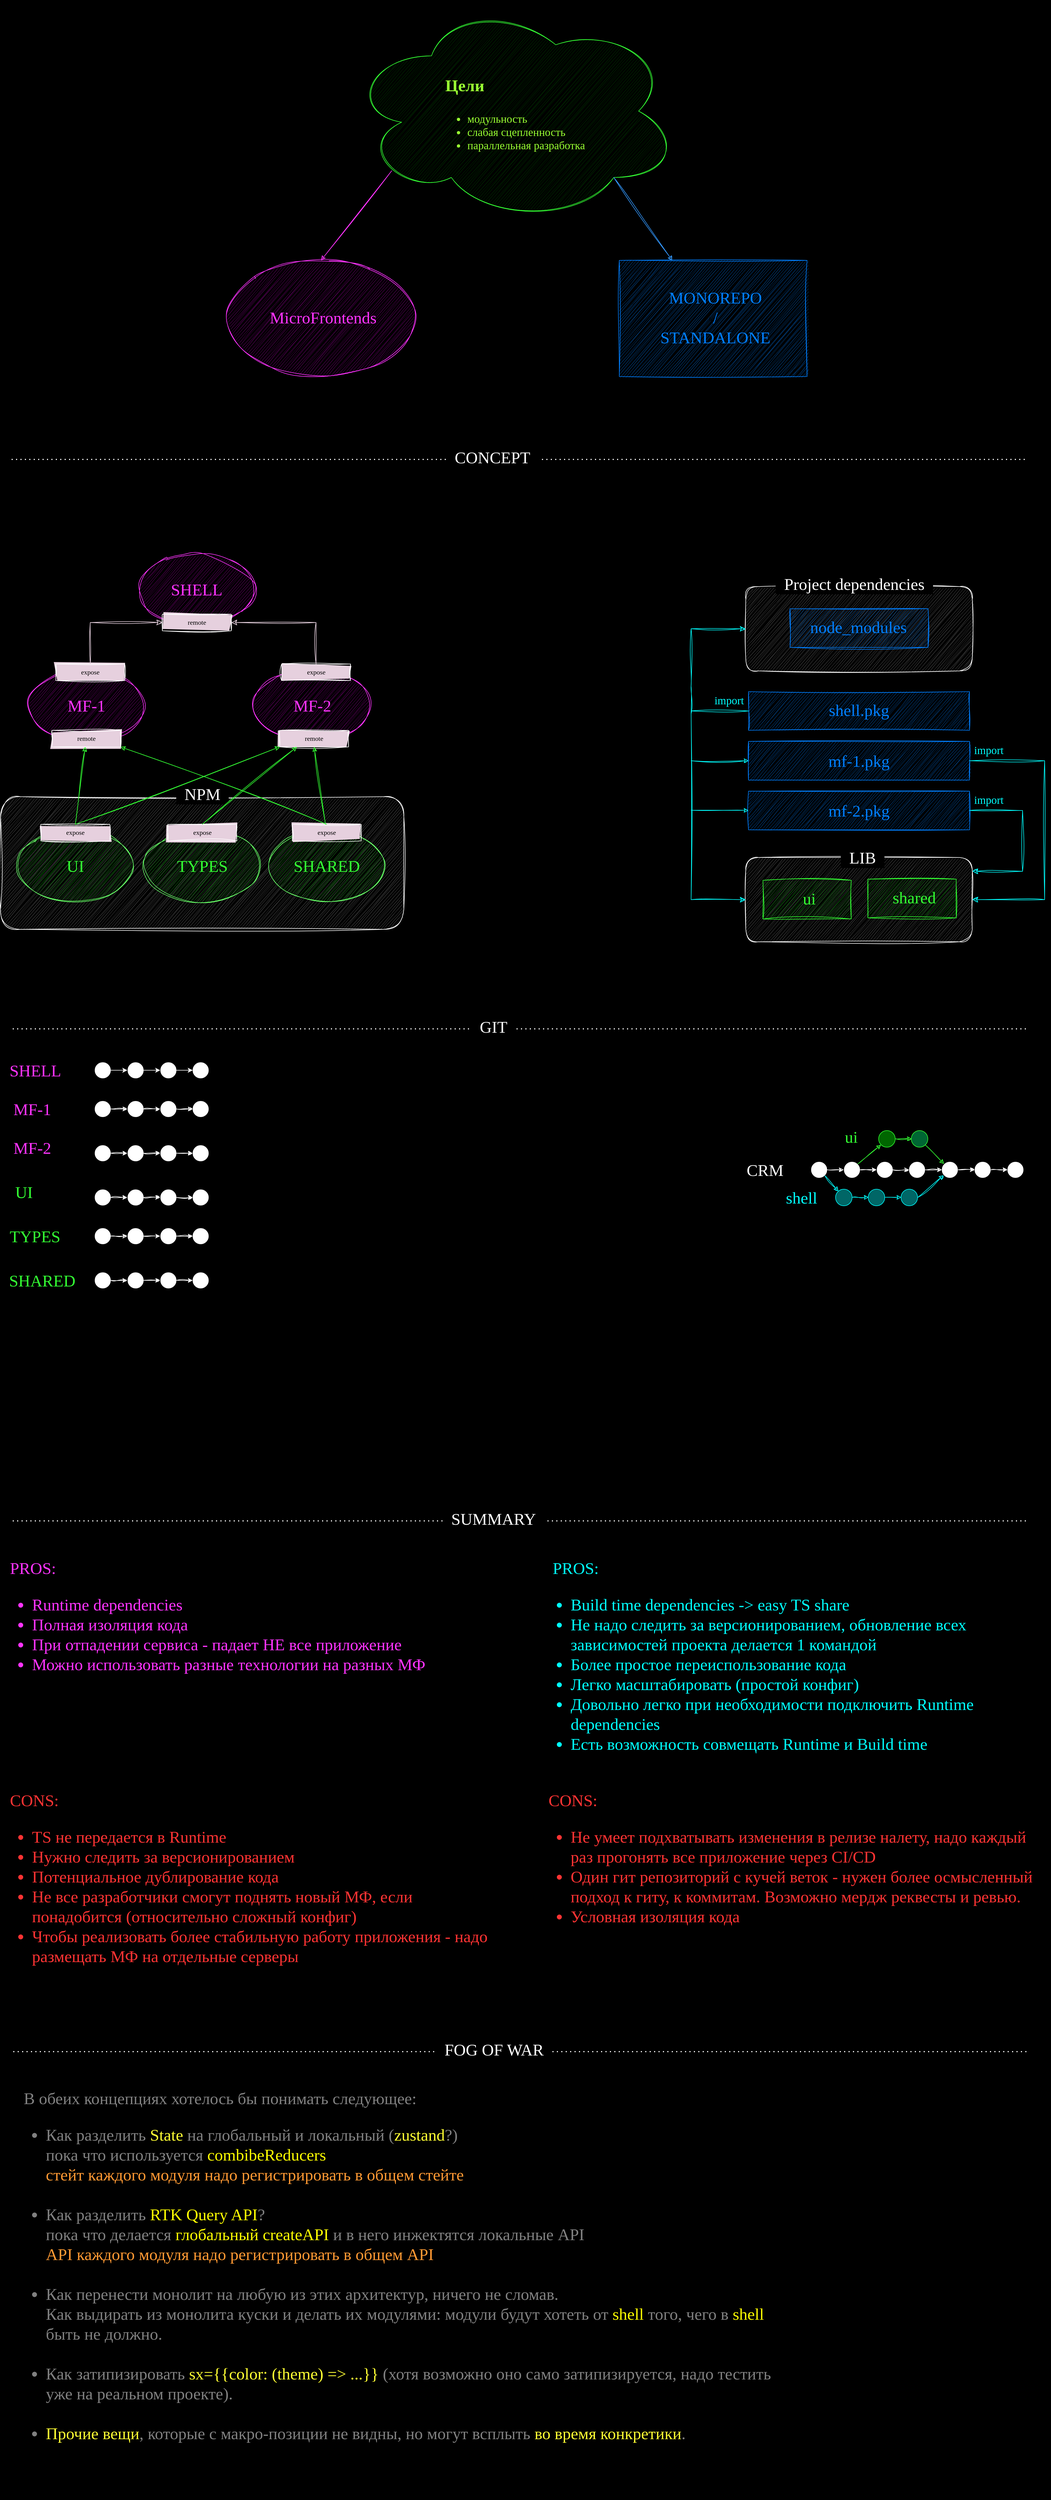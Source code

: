 <mxfile version="21.6.8" type="github">
  <diagram name="Страница — 1" id="esuZyuupJLuho4oqFtwd">
    <mxGraphModel dx="1995" dy="632" grid="1" gridSize="10" guides="1" tooltips="1" connect="1" arrows="1" fold="1" page="0" pageScale="1" pageWidth="827" pageHeight="1169" background="#000000" math="0" shadow="0">
      <root>
        <mxCell id="0" />
        <mxCell id="1" parent="0" />
        <mxCell id="a9ZtihEkZwW9otxZTu7b-69" value="" style="rounded=1;whiteSpace=wrap;html=1;sketch=1;curveFitting=1;jiggle=2;fillStyle=hachure;fillColor=#4D4D4D;strokeColor=#FFFFFF;" parent="1" vertex="1">
          <mxGeometry x="769" y="1150" width="410" height="152.5" as="geometry" />
        </mxCell>
        <mxCell id="a9ZtihEkZwW9otxZTu7b-33" value="" style="rounded=1;whiteSpace=wrap;html=1;sketch=1;curveFitting=1;jiggle=2;fillStyle=hachure;fillColor=#4D4D4D;strokeColor=#FFFFFF;" parent="1" vertex="1">
          <mxGeometry x="-580" y="1530" width="730" height="240" as="geometry" />
        </mxCell>
        <mxCell id="a9ZtihEkZwW9otxZTu7b-2" value="" style="ellipse;shape=cloud;whiteSpace=wrap;html=1;fillStyle=hatch;fillColor=#003300;strokeColor=#33FF33;sketch=1;curveFitting=1;jiggle=2;" parent="1" vertex="1">
          <mxGeometry x="50" y="90" width="600" height="400" as="geometry" />
        </mxCell>
        <mxCell id="a9ZtihEkZwW9otxZTu7b-1" value="&lt;h1 style=&quot;&quot;&gt;&lt;font style=&quot;font-size: 30px;&quot;&gt;Цели&lt;/font&gt;&lt;/h1&gt;&lt;p style=&quot;font-size: 20px;&quot;&gt;&lt;/p&gt;&lt;ul style=&quot;font-size: 20px;&quot;&gt;&lt;li style=&quot;font-size: 20px;&quot;&gt;модульность&lt;/li&gt;&lt;li style=&quot;font-size: 20px;&quot;&gt;слабая сцепленность&lt;br style=&quot;font-size: 20px;&quot;&gt;&lt;/li&gt;&lt;li style=&quot;font-size: 20px;&quot;&gt;параллельная разработка&lt;/li&gt;&lt;/ul&gt;&lt;p style=&quot;font-size: 20px;&quot;&gt;&lt;/p&gt;" style="text;html=1;strokeColor=none;fillColor=none;spacing=5;spacingTop=-20;whiteSpace=wrap;overflow=hidden;rounded=0;fontColor=#99FF33;fontFamily=Comic Sans MS;fontSize=20;sketch=1;curveFitting=1;jiggle=2;" parent="1" vertex="1">
          <mxGeometry x="220" y="200" width="340" height="210" as="geometry" />
        </mxCell>
        <mxCell id="a9ZtihEkZwW9otxZTu7b-3" value="ыв" style="ellipse;whiteSpace=wrap;html=1;strokeColor=#FF33FF;fillColor=#660066;fillStyle=hatch;sketch=1;curveFitting=1;jiggle=2;" parent="1" vertex="1">
          <mxGeometry x="-170" y="560" width="340" height="210" as="geometry" />
        </mxCell>
        <mxCell id="a9ZtihEkZwW9otxZTu7b-4" value="MicroFrontends" style="text;html=1;strokeColor=none;fillColor=none;align=center;verticalAlign=middle;whiteSpace=wrap;rounded=0;fontColor=#FF33FF;fontFamily=Comic Sans MS;fontSize=30;sketch=1;curveFitting=1;jiggle=2;" parent="1" vertex="1">
          <mxGeometry x="-26" y="648" width="60" height="30" as="geometry" />
        </mxCell>
        <mxCell id="a9ZtihEkZwW9otxZTu7b-5" value="ыв" style="whiteSpace=wrap;html=1;strokeColor=#007FFF;fillColor=#004C99;fillStyle=hatch;sketch=1;curveFitting=1;jiggle=2;" parent="1" vertex="1">
          <mxGeometry x="540" y="560" width="340" height="210" as="geometry" />
        </mxCell>
        <mxCell id="a9ZtihEkZwW9otxZTu7b-6" value="MONOREPO&lt;br&gt;/&lt;br&gt;STANDALONE" style="text;html=1;strokeColor=none;fillColor=none;align=center;verticalAlign=middle;whiteSpace=wrap;rounded=0;fontColor=#007FFF;fontFamily=Comic Sans MS;fontSize=30;sketch=1;curveFitting=1;jiggle=2;" parent="1" vertex="1">
          <mxGeometry x="684" y="648" width="60" height="30" as="geometry" />
        </mxCell>
        <mxCell id="a9ZtihEkZwW9otxZTu7b-7" value="" style="endArrow=classic;html=1;rounded=0;entryX=0.5;entryY=0;entryDx=0;entryDy=0;exitX=0.13;exitY=0.77;exitDx=0;exitDy=0;exitPerimeter=0;strokeColor=#FF33FF;sketch=1;curveFitting=1;jiggle=2;" parent="1" source="a9ZtihEkZwW9otxZTu7b-2" target="a9ZtihEkZwW9otxZTu7b-3" edge="1">
          <mxGeometry width="50" height="50" relative="1" as="geometry">
            <mxPoint x="390" y="620" as="sourcePoint" />
            <mxPoint x="440" y="570" as="targetPoint" />
          </mxGeometry>
        </mxCell>
        <mxCell id="a9ZtihEkZwW9otxZTu7b-8" value="" style="endArrow=classic;html=1;rounded=0;exitX=0.8;exitY=0.8;exitDx=0;exitDy=0;exitPerimeter=0;strokeColor=#3399FF;sketch=1;curveFitting=1;jiggle=2;" parent="1" source="a9ZtihEkZwW9otxZTu7b-2" target="a9ZtihEkZwW9otxZTu7b-5" edge="1">
          <mxGeometry width="50" height="50" relative="1" as="geometry">
            <mxPoint x="138" y="408" as="sourcePoint" />
            <mxPoint x="10" y="570" as="targetPoint" />
          </mxGeometry>
        </mxCell>
        <mxCell id="a9ZtihEkZwW9otxZTu7b-13" value="ыв" style="ellipse;whiteSpace=wrap;html=1;strokeColor=#FF33FF;fillColor=#660066;fillStyle=hatch;sketch=1;curveFitting=1;jiggle=2;" parent="1" vertex="1">
          <mxGeometry x="-330" y="1090" width="210.48" height="130" as="geometry" />
        </mxCell>
        <mxCell id="a9ZtihEkZwW9otxZTu7b-14" value="SHELL" style="text;html=1;strokeColor=none;fillColor=none;align=center;verticalAlign=middle;whiteSpace=wrap;rounded=0;fontColor=#FF33FF;fontFamily=Comic Sans MS;fontSize=30;sketch=1;curveFitting=1;jiggle=2;" parent="1" vertex="1">
          <mxGeometry x="-254.76" y="1140" width="60" height="30" as="geometry" />
        </mxCell>
        <mxCell id="a9ZtihEkZwW9otxZTu7b-15" value="remote" style="rounded=0;whiteSpace=wrap;html=1;fillStyle=solid;fillColor=#E6D0DE;sketch=1;curveFitting=1;jiggle=2;strokeColor=#FFFFFF;fontFamily=Comic Sans MS;" parent="1" vertex="1">
          <mxGeometry x="-287.14" y="1200" width="124.76" height="30" as="geometry" />
        </mxCell>
        <mxCell id="a9ZtihEkZwW9otxZTu7b-19" value="ыв" style="ellipse;whiteSpace=wrap;html=1;strokeColor=#FF33FF;fillColor=#660066;fillStyle=hatch;sketch=1;curveFitting=1;jiggle=2;" parent="1" vertex="1">
          <mxGeometry x="-530" y="1300" width="210.48" height="130" as="geometry" />
        </mxCell>
        <mxCell id="a9ZtihEkZwW9otxZTu7b-20" value="MF-1" style="text;html=1;strokeColor=none;fillColor=none;align=center;verticalAlign=middle;whiteSpace=wrap;rounded=0;fontColor=#FF33FF;fontFamily=Comic Sans MS;fontSize=30;sketch=1;curveFitting=1;jiggle=2;" parent="1" vertex="1">
          <mxGeometry x="-467.14" y="1350" width="84.76" height="30" as="geometry" />
        </mxCell>
        <mxCell id="a9ZtihEkZwW9otxZTu7b-21" value="expose" style="rounded=0;whiteSpace=wrap;html=1;fillStyle=solid;fillColor=#E6D0DE;sketch=1;curveFitting=1;jiggle=2;strokeColor=#FFFFFF;fontFamily=Comic Sans MS;" parent="1" vertex="1">
          <mxGeometry x="-480" y="1290" width="124.76" height="30" as="geometry" />
        </mxCell>
        <mxCell id="a9ZtihEkZwW9otxZTu7b-23" value="ыв" style="ellipse;whiteSpace=wrap;html=1;strokeColor=#FF33FF;fillColor=#660066;fillStyle=hatch;sketch=1;curveFitting=1;jiggle=2;" parent="1" vertex="1">
          <mxGeometry x="-121.24" y="1300" width="210.48" height="130" as="geometry" />
        </mxCell>
        <mxCell id="a9ZtihEkZwW9otxZTu7b-24" value="MF-2" style="text;html=1;strokeColor=none;fillColor=none;align=center;verticalAlign=middle;whiteSpace=wrap;rounded=0;fontColor=#FF33FF;fontFamily=Comic Sans MS;fontSize=30;sketch=1;curveFitting=1;jiggle=2;" parent="1" vertex="1">
          <mxGeometry x="-58.38" y="1350" width="84.76" height="30" as="geometry" />
        </mxCell>
        <mxCell id="a9ZtihEkZwW9otxZTu7b-25" value="expose" style="rounded=0;whiteSpace=wrap;html=1;fillStyle=solid;fillColor=#E6D0DE;sketch=1;curveFitting=1;jiggle=2;strokeColor=#FFFFFF;fontFamily=Comic Sans MS;" parent="1" vertex="1">
          <mxGeometry x="-71.24" y="1290" width="124.76" height="30" as="geometry" />
        </mxCell>
        <mxCell id="a9ZtihEkZwW9otxZTu7b-26" value="" style="edgeStyle=segmentEdgeStyle;endArrow=classic;html=1;curved=0;rounded=0;endSize=8;startSize=8;exitX=0.5;exitY=0;exitDx=0;exitDy=0;entryX=1;entryY=0.5;entryDx=0;entryDy=0;strokeColor=#E6D0DE;sketch=1;curveFitting=1;jiggle=2;" parent="1" source="a9ZtihEkZwW9otxZTu7b-25" target="a9ZtihEkZwW9otxZTu7b-15" edge="1">
          <mxGeometry width="50" height="50" relative="1" as="geometry">
            <mxPoint x="-190" y="1340" as="sourcePoint" />
            <mxPoint x="-140" y="1290" as="targetPoint" />
            <Array as="points">
              <mxPoint x="-9" y="1215" />
            </Array>
          </mxGeometry>
        </mxCell>
        <mxCell id="a9ZtihEkZwW9otxZTu7b-27" value="" style="edgeStyle=segmentEdgeStyle;endArrow=classic;html=1;curved=0;rounded=0;endSize=8;startSize=8;exitX=0.5;exitY=0;exitDx=0;exitDy=0;entryX=0;entryY=0.5;entryDx=0;entryDy=0;strokeColor=#E6D0DE;sketch=1;curveFitting=1;jiggle=2;" parent="1" source="a9ZtihEkZwW9otxZTu7b-21" target="a9ZtihEkZwW9otxZTu7b-15" edge="1">
          <mxGeometry width="50" height="50" relative="1" as="geometry">
            <mxPoint x="21" y="1290" as="sourcePoint" />
            <mxPoint x="-152" y="1225" as="targetPoint" />
            <Array as="points">
              <mxPoint x="-418" y="1215" />
            </Array>
          </mxGeometry>
        </mxCell>
        <mxCell id="a9ZtihEkZwW9otxZTu7b-28" value="remote" style="rounded=0;whiteSpace=wrap;html=1;fillStyle=solid;fillColor=#E6D0DE;sketch=1;curveFitting=1;jiggle=2;strokeColor=#FFFFFF;fontFamily=Comic Sans MS;" parent="1" vertex="1">
          <mxGeometry x="-487.14" y="1410" width="124.76" height="30" as="geometry" />
        </mxCell>
        <mxCell id="a9ZtihEkZwW9otxZTu7b-29" value="remote" style="rounded=0;whiteSpace=wrap;html=1;fillStyle=solid;fillColor=#E6D0DE;sketch=1;curveFitting=1;jiggle=2;strokeColor=#FFFFFF;fontFamily=Comic Sans MS;" parent="1" vertex="1">
          <mxGeometry x="-74.76" y="1410" width="124.76" height="30" as="geometry" />
        </mxCell>
        <mxCell id="a9ZtihEkZwW9otxZTu7b-30" value="ыв" style="ellipse;whiteSpace=wrap;html=1;strokeColor=#66FF66;fillColor=#006600;fillStyle=hatch;sketch=1;curveFitting=1;jiggle=2;" parent="1" vertex="1">
          <mxGeometry x="-550" y="1590" width="210.48" height="130" as="geometry" />
        </mxCell>
        <mxCell id="a9ZtihEkZwW9otxZTu7b-31" value="UI" style="text;html=1;strokeColor=none;fillColor=none;align=center;verticalAlign=middle;whiteSpace=wrap;rounded=0;fontColor=#33FF33;fontFamily=Comic Sans MS;fontSize=30;sketch=1;curveFitting=1;jiggle=2;" parent="1" vertex="1">
          <mxGeometry x="-487.14" y="1640" width="84.76" height="30" as="geometry" />
        </mxCell>
        <mxCell id="a9ZtihEkZwW9otxZTu7b-32" value="expose" style="rounded=0;whiteSpace=wrap;html=1;fillStyle=solid;fillColor=#E6D0DE;sketch=1;curveFitting=1;jiggle=2;strokeColor=#FFFFFF;fontFamily=Comic Sans MS;" parent="1" vertex="1">
          <mxGeometry x="-507.14" y="1580" width="124.76" height="30" as="geometry" />
        </mxCell>
        <mxCell id="a9ZtihEkZwW9otxZTu7b-34" value="&lt;font style=&quot;font-size: 30px;&quot; color=&quot;#ffffff&quot; face=&quot;Comic Sans MS&quot;&gt;&amp;nbsp; NPM&amp;nbsp;&amp;nbsp;&lt;/font&gt;" style="text;html=1;align=center;verticalAlign=middle;resizable=0;points=[];autosize=1;strokeColor=none;fillColor=none;labelBackgroundColor=#000000;spacingLeft=10;spacingRight=10;labelBorderColor=none;" parent="1" vertex="1">
          <mxGeometry x="-284.76" y="1500" width="140" height="50" as="geometry" />
        </mxCell>
        <mxCell id="a9ZtihEkZwW9otxZTu7b-35" value="ыв" style="ellipse;whiteSpace=wrap;html=1;strokeColor=#66FF66;fillColor=#006600;fillStyle=hatch;sketch=1;curveFitting=1;jiggle=2;" parent="1" vertex="1">
          <mxGeometry x="-320" y="1590" width="210.48" height="130" as="geometry" />
        </mxCell>
        <mxCell id="a9ZtihEkZwW9otxZTu7b-36" value="TYPES" style="text;html=1;strokeColor=none;fillColor=none;align=center;verticalAlign=middle;whiteSpace=wrap;rounded=0;fontColor=#33FF33;fontFamily=Comic Sans MS;fontSize=30;sketch=1;curveFitting=1;jiggle=2;" parent="1" vertex="1">
          <mxGeometry x="-257.14" y="1640" width="84.76" height="30" as="geometry" />
        </mxCell>
        <mxCell id="a9ZtihEkZwW9otxZTu7b-37" value="expose" style="rounded=0;whiteSpace=wrap;html=1;fillStyle=solid;fillColor=#E6D0DE;sketch=1;curveFitting=1;jiggle=2;strokeColor=#FFFFFF;fontFamily=Comic Sans MS;" parent="1" vertex="1">
          <mxGeometry x="-277.14" y="1580" width="124.76" height="30" as="geometry" />
        </mxCell>
        <mxCell id="a9ZtihEkZwW9otxZTu7b-38" value="ыв" style="ellipse;whiteSpace=wrap;html=1;strokeColor=#66FF66;fillColor=#006600;fillStyle=hatch;sketch=1;curveFitting=1;jiggle=2;" parent="1" vertex="1">
          <mxGeometry x="-94.76" y="1590" width="210.48" height="130" as="geometry" />
        </mxCell>
        <mxCell id="a9ZtihEkZwW9otxZTu7b-39" value="SHARED" style="text;html=1;strokeColor=none;fillColor=none;align=center;verticalAlign=middle;whiteSpace=wrap;rounded=0;fontColor=#33FF33;fontFamily=Comic Sans MS;fontSize=30;sketch=1;curveFitting=1;jiggle=2;" parent="1" vertex="1">
          <mxGeometry x="-31.9" y="1640" width="84.76" height="30" as="geometry" />
        </mxCell>
        <mxCell id="a9ZtihEkZwW9otxZTu7b-40" value="expose" style="rounded=0;whiteSpace=wrap;html=1;fillStyle=solid;fillColor=#E6D0DE;sketch=1;curveFitting=1;jiggle=2;strokeColor=#FFFFFF;fontFamily=Comic Sans MS;" parent="1" vertex="1">
          <mxGeometry x="-51.9" y="1580" width="124.76" height="30" as="geometry" />
        </mxCell>
        <mxCell id="a9ZtihEkZwW9otxZTu7b-41" value="" style="endArrow=classic;html=1;rounded=0;exitX=0.5;exitY=0;exitDx=0;exitDy=0;strokeColor=#33FF33;sketch=1;curveFitting=1;jiggle=2;" parent="1" source="a9ZtihEkZwW9otxZTu7b-32" target="a9ZtihEkZwW9otxZTu7b-28" edge="1">
          <mxGeometry width="50" height="50" relative="1" as="geometry">
            <mxPoint x="-180" y="1590" as="sourcePoint" />
            <mxPoint x="-130" y="1540" as="targetPoint" />
          </mxGeometry>
        </mxCell>
        <mxCell id="a9ZtihEkZwW9otxZTu7b-42" value="" style="endArrow=classic;html=1;rounded=0;exitX=0.5;exitY=0;exitDx=0;exitDy=0;strokeColor=#33FF33;entryX=0;entryY=1;entryDx=0;entryDy=0;sketch=1;curveFitting=1;jiggle=2;" parent="1" source="a9ZtihEkZwW9otxZTu7b-32" target="a9ZtihEkZwW9otxZTu7b-29" edge="1">
          <mxGeometry width="50" height="50" relative="1" as="geometry">
            <mxPoint x="-435" y="1590" as="sourcePoint" />
            <mxPoint x="-417" y="1450" as="targetPoint" />
          </mxGeometry>
        </mxCell>
        <mxCell id="a9ZtihEkZwW9otxZTu7b-43" value="" style="endArrow=classic;html=1;rounded=0;exitX=0.5;exitY=0;exitDx=0;exitDy=0;strokeColor=#33FF33;entryX=0.25;entryY=1;entryDx=0;entryDy=0;sketch=1;curveFitting=1;jiggle=2;" parent="1" source="a9ZtihEkZwW9otxZTu7b-37" target="a9ZtihEkZwW9otxZTu7b-29" edge="1">
          <mxGeometry width="50" height="50" relative="1" as="geometry">
            <mxPoint x="-435" y="1590" as="sourcePoint" />
            <mxPoint x="-417" y="1450" as="targetPoint" />
          </mxGeometry>
        </mxCell>
        <mxCell id="a9ZtihEkZwW9otxZTu7b-44" value="" style="endArrow=classic;html=1;rounded=0;strokeColor=#33FF33;entryX=0.5;entryY=1;entryDx=0;entryDy=0;sketch=1;curveFitting=1;jiggle=2;" parent="1" source="a9ZtihEkZwW9otxZTu7b-40" target="a9ZtihEkZwW9otxZTu7b-29" edge="1">
          <mxGeometry width="50" height="50" relative="1" as="geometry">
            <mxPoint x="-205" y="1590" as="sourcePoint" />
            <mxPoint x="-2" y="1450" as="targetPoint" />
          </mxGeometry>
        </mxCell>
        <mxCell id="a9ZtihEkZwW9otxZTu7b-45" value="" style="endArrow=classic;html=1;rounded=0;strokeColor=#33FF33;entryX=1;entryY=1;entryDx=0;entryDy=0;sketch=1;curveFitting=1;jiggle=2;" parent="1" target="a9ZtihEkZwW9otxZTu7b-28" edge="1">
          <mxGeometry width="50" height="50" relative="1" as="geometry">
            <mxPoint x="10" y="1580" as="sourcePoint" />
            <mxPoint x="-2" y="1450" as="targetPoint" />
          </mxGeometry>
        </mxCell>
        <mxCell id="a9ZtihEkZwW9otxZTu7b-46" value="ыв" style="whiteSpace=wrap;html=1;strokeColor=#007FFF;fillColor=#004C99;fillStyle=hatch;sketch=1;curveFitting=1;jiggle=2;" parent="1" vertex="1">
          <mxGeometry x="849" y="1190" width="250" height="70" as="geometry" />
        </mxCell>
        <mxCell id="a9ZtihEkZwW9otxZTu7b-53" value="" style="rounded=1;whiteSpace=wrap;html=1;sketch=1;curveFitting=1;jiggle=2;fillStyle=hachure;fillColor=#4D4D4D;strokeColor=#FFFFFF;" parent="1" vertex="1">
          <mxGeometry x="769" y="1640" width="410" height="152.5" as="geometry" />
        </mxCell>
        <mxCell id="a9ZtihEkZwW9otxZTu7b-47" value="node_modules" style="text;html=1;strokeColor=none;fillColor=none;align=center;verticalAlign=middle;whiteSpace=wrap;rounded=0;fontColor=#007FFF;fontFamily=Comic Sans MS;fontSize=30;sketch=1;curveFitting=1;jiggle=2;" parent="1" vertex="1">
          <mxGeometry x="943" y="1208" width="60" height="30" as="geometry" />
        </mxCell>
        <mxCell id="a9ZtihEkZwW9otxZTu7b-48" value="ыв" style="whiteSpace=wrap;html=1;strokeColor=#33FF33;fillColor=#006600;fillStyle=hatch;sketch=1;curveFitting=1;jiggle=2;" parent="1" vertex="1">
          <mxGeometry x="800" y="1681.25" width="160" height="70" as="geometry" />
        </mxCell>
        <mxCell id="a9ZtihEkZwW9otxZTu7b-49" value="ui" style="text;html=1;strokeColor=none;fillColor=none;align=center;verticalAlign=middle;whiteSpace=wrap;rounded=0;fontColor=#33FF33;fontFamily=Comic Sans MS;fontSize=30;sketch=1;curveFitting=1;jiggle=2;" parent="1" vertex="1">
          <mxGeometry x="854" y="1699.25" width="60" height="30" as="geometry" />
        </mxCell>
        <mxCell id="a9ZtihEkZwW9otxZTu7b-50" value="ыв" style="whiteSpace=wrap;html=1;strokeColor=#33FF33;fillColor=#006600;fillStyle=hatch;sketch=1;curveFitting=1;jiggle=2;" parent="1" vertex="1">
          <mxGeometry x="990" y="1679.25" width="160" height="70" as="geometry" />
        </mxCell>
        <mxCell id="a9ZtihEkZwW9otxZTu7b-51" value="shared" style="text;html=1;strokeColor=none;fillColor=none;align=center;verticalAlign=middle;whiteSpace=wrap;rounded=0;fontColor=#33FF33;fontFamily=Comic Sans MS;fontSize=30;sketch=1;curveFitting=1;jiggle=2;" parent="1" vertex="1">
          <mxGeometry x="1044" y="1697.25" width="60" height="30" as="geometry" />
        </mxCell>
        <mxCell id="a9ZtihEkZwW9otxZTu7b-54" value="&lt;font style=&quot;font-size: 30px;&quot; color=&quot;#ffffff&quot; face=&quot;Comic Sans MS&quot;&gt;&amp;nbsp; LIB&amp;nbsp;&amp;nbsp;&lt;/font&gt;" style="text;html=1;align=center;verticalAlign=middle;resizable=0;points=[];autosize=1;strokeColor=none;fillColor=none;labelBackgroundColor=#000000;spacingLeft=10;spacingRight=10;labelBorderColor=none;" parent="1" vertex="1">
          <mxGeometry x="915" y="1615" width="130" height="50" as="geometry" />
        </mxCell>
        <mxCell id="a9ZtihEkZwW9otxZTu7b-63" value="ыв" style="whiteSpace=wrap;html=1;strokeColor=#007FFF;fillColor=#004C99;fillStyle=hatch;sketch=1;curveFitting=1;jiggle=2;" parent="1" vertex="1">
          <mxGeometry x="774" y="1340" width="400" height="70" as="geometry" />
        </mxCell>
        <mxCell id="a9ZtihEkZwW9otxZTu7b-64" value="shell.pkg" style="text;html=1;strokeColor=none;fillColor=none;align=center;verticalAlign=middle;whiteSpace=wrap;rounded=0;fontColor=#007FFF;fontFamily=Comic Sans MS;fontSize=30;sketch=1;curveFitting=1;jiggle=2;" parent="1" vertex="1">
          <mxGeometry x="944" y="1358" width="60" height="30" as="geometry" />
        </mxCell>
        <mxCell id="a9ZtihEkZwW9otxZTu7b-65" value="ыв" style="whiteSpace=wrap;html=1;strokeColor=#007FFF;fillColor=#004C99;fillStyle=hatch;sketch=1;curveFitting=1;jiggle=2;" parent="1" vertex="1">
          <mxGeometry x="774" y="1430" width="400" height="70" as="geometry" />
        </mxCell>
        <mxCell id="a9ZtihEkZwW9otxZTu7b-66" value="mf-1.pkg" style="text;html=1;strokeColor=none;fillColor=none;align=center;verticalAlign=middle;whiteSpace=wrap;rounded=0;fontColor=#007FFF;fontFamily=Comic Sans MS;fontSize=30;sketch=1;curveFitting=1;jiggle=2;" parent="1" vertex="1">
          <mxGeometry x="891" y="1450" width="166" height="30" as="geometry" />
        </mxCell>
        <mxCell id="a9ZtihEkZwW9otxZTu7b-67" value="ыв" style="whiteSpace=wrap;html=1;strokeColor=#007FFF;fillColor=#004C99;fillStyle=hatch;sketch=1;curveFitting=1;jiggle=2;" parent="1" vertex="1">
          <mxGeometry x="774" y="1520" width="400" height="70" as="geometry" />
        </mxCell>
        <mxCell id="a9ZtihEkZwW9otxZTu7b-68" value="mf-2.pkg" style="text;html=1;strokeColor=none;fillColor=none;align=center;verticalAlign=middle;whiteSpace=wrap;rounded=0;fontColor=#007FFF;fontFamily=Comic Sans MS;fontSize=30;sketch=1;curveFitting=1;jiggle=2;" parent="1" vertex="1">
          <mxGeometry x="891" y="1540" width="166" height="30" as="geometry" />
        </mxCell>
        <mxCell id="a9ZtihEkZwW9otxZTu7b-70" value="&lt;font style=&quot;font-size: 30px;&quot; color=&quot;#ffffff&quot; face=&quot;Comic Sans MS&quot;&gt;&amp;nbsp; Project dependencies&amp;nbsp;&amp;nbsp;&lt;/font&gt;" style="text;html=1;align=center;verticalAlign=middle;resizable=0;points=[];autosize=1;strokeColor=none;fillColor=none;labelBackgroundColor=#000000;spacingLeft=10;spacingRight=10;labelBorderColor=none;" parent="1" vertex="1">
          <mxGeometry x="775" y="1120" width="380" height="50" as="geometry" />
        </mxCell>
        <mxCell id="a9ZtihEkZwW9otxZTu7b-71" value="" style="edgeStyle=elbowEdgeStyle;elbow=horizontal;endArrow=classic;html=1;curved=0;rounded=0;endSize=8;startSize=8;strokeColor=#00FFFF;sketch=1;curveFitting=1;jiggle=2;exitX=0;exitY=0.5;exitDx=0;exitDy=0;entryX=0;entryY=0.5;entryDx=0;entryDy=0;" parent="1" source="a9ZtihEkZwW9otxZTu7b-63" target="a9ZtihEkZwW9otxZTu7b-53" edge="1">
          <mxGeometry width="50" height="50" relative="1" as="geometry">
            <mxPoint x="790" y="1440" as="sourcePoint" />
            <mxPoint x="650" y="1620" as="targetPoint" />
            <Array as="points">
              <mxPoint x="670" y="1540" />
            </Array>
          </mxGeometry>
        </mxCell>
        <mxCell id="a9ZtihEkZwW9otxZTu7b-72" value="" style="endArrow=classic;html=1;rounded=0;strokeColor=#00FFFF;sketch=1;curveFitting=1;jiggle=2;entryX=0;entryY=0.5;entryDx=0;entryDy=0;" parent="1" target="a9ZtihEkZwW9otxZTu7b-65" edge="1">
          <mxGeometry width="50" height="50" relative="1" as="geometry">
            <mxPoint x="670" y="1465" as="sourcePoint" />
            <mxPoint x="780" y="1460" as="targetPoint" />
          </mxGeometry>
        </mxCell>
        <mxCell id="a9ZtihEkZwW9otxZTu7b-73" value="" style="endArrow=classic;html=1;rounded=0;strokeColor=#00FFFF;sketch=1;curveFitting=1;jiggle=2;entryX=0;entryY=0.5;entryDx=0;entryDy=0;" parent="1" edge="1">
          <mxGeometry width="50" height="50" relative="1" as="geometry">
            <mxPoint x="670" y="1554.66" as="sourcePoint" />
            <mxPoint x="774" y="1554.66" as="targetPoint" />
          </mxGeometry>
        </mxCell>
        <mxCell id="a9ZtihEkZwW9otxZTu7b-75" value="import" style="text;html=1;strokeColor=none;fillColor=none;align=center;verticalAlign=middle;whiteSpace=wrap;rounded=0;fontColor=#00FFFF;fontFamily=Comic Sans MS;fontSize=20;sketch=1;curveFitting=1;jiggle=2;" parent="1" vertex="1">
          <mxGeometry x="709" y="1340" width="60" height="30" as="geometry" />
        </mxCell>
        <mxCell id="a9ZtihEkZwW9otxZTu7b-76" value="" style="edgeStyle=segmentEdgeStyle;endArrow=classic;html=1;curved=0;rounded=0;endSize=8;startSize=8;entryX=0;entryY=0.5;entryDx=0;entryDy=0;fontColor=#00FFFF;strokeColor=#00FFFF;sketch=1;curveFitting=1;jiggle=2;" parent="1" target="a9ZtihEkZwW9otxZTu7b-69" edge="1">
          <mxGeometry width="50" height="50" relative="1" as="geometry">
            <mxPoint x="670" y="1380" as="sourcePoint" />
            <mxPoint x="800" y="1450" as="targetPoint" />
            <Array as="points">
              <mxPoint x="670" y="1330" />
              <mxPoint x="670" y="1226" />
            </Array>
          </mxGeometry>
        </mxCell>
        <mxCell id="a9ZtihEkZwW9otxZTu7b-77" value="" style="edgeStyle=elbowEdgeStyle;elbow=horizontal;endArrow=classic;html=1;curved=0;rounded=0;endSize=8;startSize=8;strokeColor=#00FFFF;sketch=1;curveFitting=1;jiggle=2;exitX=1;exitY=0.5;exitDx=0;exitDy=0;entryX=1;entryY=0.5;entryDx=0;entryDy=0;" parent="1" source="a9ZtihEkZwW9otxZTu7b-65" target="a9ZtihEkZwW9otxZTu7b-53" edge="1">
          <mxGeometry width="50" height="50" relative="1" as="geometry">
            <mxPoint x="1414" y="1475" as="sourcePoint" />
            <mxPoint x="1409" y="1816" as="targetPoint" />
            <Array as="points">
              <mxPoint x="1310" y="1640" />
            </Array>
          </mxGeometry>
        </mxCell>
        <mxCell id="a9ZtihEkZwW9otxZTu7b-78" value="import" style="text;html=1;strokeColor=none;fillColor=none;align=center;verticalAlign=middle;whiteSpace=wrap;rounded=0;fontColor=#00FFFF;fontFamily=Comic Sans MS;fontSize=20;sketch=1;curveFitting=1;jiggle=2;" parent="1" vertex="1">
          <mxGeometry x="1179" y="1430" width="60" height="30" as="geometry" />
        </mxCell>
        <mxCell id="a9ZtihEkZwW9otxZTu7b-79" value="" style="edgeStyle=elbowEdgeStyle;elbow=horizontal;endArrow=classic;html=1;curved=0;rounded=0;endSize=8;startSize=8;strokeColor=#00FFFF;sketch=1;curveFitting=1;jiggle=2;exitX=1;exitY=0.5;exitDx=0;exitDy=0;entryX=1;entryY=0.164;entryDx=0;entryDy=0;entryPerimeter=0;" parent="1" target="a9ZtihEkZwW9otxZTu7b-53" edge="1">
          <mxGeometry width="50" height="50" relative="1" as="geometry">
            <mxPoint x="1174" y="1555" as="sourcePoint" />
            <mxPoint x="1179" y="1806" as="targetPoint" />
            <Array as="points">
              <mxPoint x="1270" y="1610" />
            </Array>
          </mxGeometry>
        </mxCell>
        <mxCell id="a9ZtihEkZwW9otxZTu7b-80" value="import" style="text;html=1;strokeColor=none;fillColor=none;align=center;verticalAlign=middle;whiteSpace=wrap;rounded=0;fontColor=#00FFFF;fontFamily=Comic Sans MS;fontSize=20;sketch=1;curveFitting=1;jiggle=2;" parent="1" vertex="1">
          <mxGeometry x="1179" y="1520" width="60" height="30" as="geometry" />
        </mxCell>
        <mxCell id="a9ZtihEkZwW9otxZTu7b-82" value="" style="endArrow=none;dashed=1;html=1;dashPattern=1 3;strokeWidth=2;rounded=0;strokeColor=#FFFFFF;" parent="1" edge="1">
          <mxGeometry width="50" height="50" relative="1" as="geometry">
            <mxPoint x="-560" y="920" as="sourcePoint" />
            <mxPoint x="1280" y="920" as="targetPoint" />
          </mxGeometry>
        </mxCell>
        <mxCell id="a9ZtihEkZwW9otxZTu7b-83" value="&lt;font color=&quot;#ffffff&quot; style=&quot;font-size: 30px; background-color: rgb(0, 0, 0);&quot; face=&quot;Comic Sans MS&quot;&gt;&amp;nbsp; CONCEPT&amp;nbsp;&amp;nbsp;&lt;/font&gt;" style="text;html=1;align=center;verticalAlign=middle;resizable=0;points=[];autosize=1;strokeColor=none;fillColor=none;" parent="1" vertex="1">
          <mxGeometry x="210" y="891" width="200" height="50" as="geometry" />
        </mxCell>
        <mxCell id="a9ZtihEkZwW9otxZTu7b-84" value="" style="endArrow=none;dashed=1;html=1;dashPattern=1 3;strokeWidth=2;rounded=0;strokeColor=#FFFFFF;" parent="1" edge="1">
          <mxGeometry width="50" height="50" relative="1" as="geometry">
            <mxPoint x="-558" y="1950" as="sourcePoint" />
            <mxPoint x="1282" y="1950" as="targetPoint" />
          </mxGeometry>
        </mxCell>
        <mxCell id="a9ZtihEkZwW9otxZTu7b-85" value="&lt;font color=&quot;#ffffff&quot; style=&quot;font-size: 30px; background-color: rgb(0, 0, 0);&quot; face=&quot;Comic Sans MS&quot;&gt;&amp;nbsp; GIT&amp;nbsp;&amp;nbsp;&lt;/font&gt;" style="text;html=1;align=center;verticalAlign=middle;resizable=0;points=[];autosize=1;strokeColor=none;fillColor=none;" parent="1" vertex="1">
          <mxGeometry x="252" y="1921" width="120" height="50" as="geometry" />
        </mxCell>
        <mxCell id="a9ZtihEkZwW9otxZTu7b-86" value="SHELL" style="text;html=1;strokeColor=none;fillColor=none;align=center;verticalAlign=middle;whiteSpace=wrap;rounded=0;fontColor=#FF33FF;fontFamily=Comic Sans MS;fontSize=30;sketch=1;curveFitting=1;jiggle=2;" parent="1" vertex="1">
          <mxGeometry x="-547.14" y="2010" width="60" height="30" as="geometry" />
        </mxCell>
        <mxCell id="a9ZtihEkZwW9otxZTu7b-87" value="MF-1" style="text;html=1;strokeColor=none;fillColor=none;align=center;verticalAlign=middle;whiteSpace=wrap;rounded=0;fontColor=#FF33FF;fontFamily=Comic Sans MS;fontSize=30;sketch=1;curveFitting=1;jiggle=2;" parent="1" vertex="1">
          <mxGeometry x="-564.76" y="2080" width="84.76" height="30" as="geometry" />
        </mxCell>
        <mxCell id="a9ZtihEkZwW9otxZTu7b-88" value="MF-2" style="text;html=1;strokeColor=none;fillColor=none;align=center;verticalAlign=middle;whiteSpace=wrap;rounded=0;fontColor=#FF33FF;fontFamily=Comic Sans MS;fontSize=30;sketch=1;curveFitting=1;jiggle=2;" parent="1" vertex="1">
          <mxGeometry x="-564.76" y="2150" width="84.76" height="30" as="geometry" />
        </mxCell>
        <mxCell id="a9ZtihEkZwW9otxZTu7b-89" value="UI" style="text;html=1;strokeColor=none;fillColor=none;align=center;verticalAlign=middle;whiteSpace=wrap;rounded=0;fontColor=#33FF33;fontFamily=Comic Sans MS;fontSize=30;sketch=1;curveFitting=1;jiggle=2;" parent="1" vertex="1">
          <mxGeometry x="-580" y="2230" width="84.76" height="30" as="geometry" />
        </mxCell>
        <mxCell id="a9ZtihEkZwW9otxZTu7b-90" value="TYPES" style="text;html=1;strokeColor=none;fillColor=none;align=center;verticalAlign=middle;whiteSpace=wrap;rounded=0;fontColor=#33FF33;fontFamily=Comic Sans MS;fontSize=30;sketch=1;curveFitting=1;jiggle=2;" parent="1" vertex="1">
          <mxGeometry x="-559.52" y="2310" width="84.76" height="30" as="geometry" />
        </mxCell>
        <mxCell id="a9ZtihEkZwW9otxZTu7b-91" value="SHARED" style="text;html=1;strokeColor=none;fillColor=none;align=center;verticalAlign=middle;whiteSpace=wrap;rounded=0;fontColor=#33FF33;fontFamily=Comic Sans MS;fontSize=30;sketch=1;curveFitting=1;jiggle=2;" parent="1" vertex="1">
          <mxGeometry x="-547.14" y="2390" width="84.76" height="30" as="geometry" />
        </mxCell>
        <mxCell id="a9ZtihEkZwW9otxZTu7b-92" value="" style="ellipse;whiteSpace=wrap;html=1;aspect=fixed;direction=south;" parent="1" vertex="1">
          <mxGeometry x="-410" y="2010" width="30" height="30" as="geometry" />
        </mxCell>
        <mxCell id="a9ZtihEkZwW9otxZTu7b-93" value="" style="ellipse;whiteSpace=wrap;html=1;aspect=fixed;direction=south;" parent="1" vertex="1">
          <mxGeometry x="-350.52" y="2010" width="30" height="30" as="geometry" />
        </mxCell>
        <mxCell id="a9ZtihEkZwW9otxZTu7b-94" value="" style="ellipse;whiteSpace=wrap;html=1;aspect=fixed;direction=south;" parent="1" vertex="1">
          <mxGeometry x="-291.14" y="2010" width="30" height="30" as="geometry" />
        </mxCell>
        <mxCell id="a9ZtihEkZwW9otxZTu7b-95" value="" style="ellipse;whiteSpace=wrap;html=1;aspect=fixed;direction=south;" parent="1" vertex="1">
          <mxGeometry x="-232.76" y="2010" width="30" height="30" as="geometry" />
        </mxCell>
        <mxCell id="a9ZtihEkZwW9otxZTu7b-97" style="edgeStyle=orthogonalEdgeStyle;rounded=0;orthogonalLoop=1;jettySize=auto;html=1;entryX=0.5;entryY=1;entryDx=0;entryDy=0;strokeColor=#FFFFFF;" parent="1" edge="1">
          <mxGeometry relative="1" as="geometry">
            <mxPoint x="-321" y="2024.92" as="sourcePoint" />
            <mxPoint x="-291" y="2024.92" as="targetPoint" />
          </mxGeometry>
        </mxCell>
        <mxCell id="a9ZtihEkZwW9otxZTu7b-98" style="edgeStyle=orthogonalEdgeStyle;rounded=0;orthogonalLoop=1;jettySize=auto;html=1;entryX=0.5;entryY=1;entryDx=0;entryDy=0;strokeColor=#FFFFFF;" parent="1" edge="1">
          <mxGeometry relative="1" as="geometry">
            <mxPoint x="-262.14" y="2024.92" as="sourcePoint" />
            <mxPoint x="-232.14" y="2024.92" as="targetPoint" />
          </mxGeometry>
        </mxCell>
        <mxCell id="a9ZtihEkZwW9otxZTu7b-99" style="edgeStyle=orthogonalEdgeStyle;rounded=0;orthogonalLoop=1;jettySize=auto;html=1;entryX=0.5;entryY=1;entryDx=0;entryDy=0;strokeColor=#FFFFFF;" parent="1" edge="1">
          <mxGeometry relative="1" as="geometry">
            <mxPoint x="-380.52" y="2024.92" as="sourcePoint" />
            <mxPoint x="-350.52" y="2024.92" as="targetPoint" />
          </mxGeometry>
        </mxCell>
        <mxCell id="a9ZtihEkZwW9otxZTu7b-100" value="" style="ellipse;whiteSpace=wrap;html=1;aspect=fixed;direction=south;" parent="1" vertex="1">
          <mxGeometry x="-410" y="2080" width="30" height="30" as="geometry" />
        </mxCell>
        <mxCell id="a9ZtihEkZwW9otxZTu7b-101" value="" style="ellipse;whiteSpace=wrap;html=1;aspect=fixed;direction=south;" parent="1" vertex="1">
          <mxGeometry x="-350.52" y="2080" width="30" height="30" as="geometry" />
        </mxCell>
        <mxCell id="a9ZtihEkZwW9otxZTu7b-102" value="" style="ellipse;whiteSpace=wrap;html=1;aspect=fixed;direction=south;" parent="1" vertex="1">
          <mxGeometry x="-291.14" y="2080" width="30" height="30" as="geometry" />
        </mxCell>
        <mxCell id="a9ZtihEkZwW9otxZTu7b-103" value="" style="ellipse;whiteSpace=wrap;html=1;aspect=fixed;direction=south;" parent="1" vertex="1">
          <mxGeometry x="-232.76" y="2080" width="30" height="30" as="geometry" />
        </mxCell>
        <mxCell id="a9ZtihEkZwW9otxZTu7b-104" style="edgeStyle=orthogonalEdgeStyle;rounded=0;orthogonalLoop=1;jettySize=auto;html=1;entryX=0.5;entryY=1;entryDx=0;entryDy=0;strokeColor=#FFFFFF;sketch=1;curveFitting=1;jiggle=2;" parent="1" edge="1">
          <mxGeometry relative="1" as="geometry">
            <mxPoint x="-321" y="2094.92" as="sourcePoint" />
            <mxPoint x="-291" y="2094.92" as="targetPoint" />
          </mxGeometry>
        </mxCell>
        <mxCell id="a9ZtihEkZwW9otxZTu7b-105" style="edgeStyle=orthogonalEdgeStyle;rounded=0;orthogonalLoop=1;jettySize=auto;html=1;entryX=0.5;entryY=1;entryDx=0;entryDy=0;strokeColor=#FFFFFF;sketch=1;curveFitting=1;jiggle=2;" parent="1" edge="1">
          <mxGeometry relative="1" as="geometry">
            <mxPoint x="-262.14" y="2094.92" as="sourcePoint" />
            <mxPoint x="-232.14" y="2094.92" as="targetPoint" />
          </mxGeometry>
        </mxCell>
        <mxCell id="a9ZtihEkZwW9otxZTu7b-106" style="edgeStyle=orthogonalEdgeStyle;rounded=0;orthogonalLoop=1;jettySize=auto;html=1;entryX=0.5;entryY=1;entryDx=0;entryDy=0;strokeColor=#FFFFFF;sketch=1;curveFitting=1;jiggle=2;" parent="1" edge="1">
          <mxGeometry relative="1" as="geometry">
            <mxPoint x="-380.52" y="2094.92" as="sourcePoint" />
            <mxPoint x="-350.52" y="2094.92" as="targetPoint" />
          </mxGeometry>
        </mxCell>
        <mxCell id="a9ZtihEkZwW9otxZTu7b-107" value="" style="ellipse;whiteSpace=wrap;html=1;aspect=fixed;direction=south;" parent="1" vertex="1">
          <mxGeometry x="-410" y="2160" width="30" height="30" as="geometry" />
        </mxCell>
        <mxCell id="a9ZtihEkZwW9otxZTu7b-108" value="" style="ellipse;whiteSpace=wrap;html=1;aspect=fixed;direction=south;" parent="1" vertex="1">
          <mxGeometry x="-350.52" y="2160" width="30" height="30" as="geometry" />
        </mxCell>
        <mxCell id="a9ZtihEkZwW9otxZTu7b-109" value="" style="ellipse;whiteSpace=wrap;html=1;aspect=fixed;direction=south;" parent="1" vertex="1">
          <mxGeometry x="-291.14" y="2160" width="30" height="30" as="geometry" />
        </mxCell>
        <mxCell id="a9ZtihEkZwW9otxZTu7b-110" value="" style="ellipse;whiteSpace=wrap;html=1;aspect=fixed;direction=south;" parent="1" vertex="1">
          <mxGeometry x="-232.76" y="2160" width="30" height="30" as="geometry" />
        </mxCell>
        <mxCell id="a9ZtihEkZwW9otxZTu7b-111" style="edgeStyle=orthogonalEdgeStyle;rounded=0;orthogonalLoop=1;jettySize=auto;html=1;entryX=0.5;entryY=1;entryDx=0;entryDy=0;strokeColor=#FFFFFF;sketch=1;curveFitting=1;jiggle=2;" parent="1" edge="1">
          <mxGeometry relative="1" as="geometry">
            <mxPoint x="-321" y="2174.92" as="sourcePoint" />
            <mxPoint x="-291" y="2174.92" as="targetPoint" />
          </mxGeometry>
        </mxCell>
        <mxCell id="a9ZtihEkZwW9otxZTu7b-112" style="edgeStyle=orthogonalEdgeStyle;rounded=0;orthogonalLoop=1;jettySize=auto;html=1;entryX=0.5;entryY=1;entryDx=0;entryDy=0;strokeColor=#FFFFFF;sketch=1;curveFitting=1;jiggle=2;" parent="1" edge="1">
          <mxGeometry relative="1" as="geometry">
            <mxPoint x="-262.14" y="2174.92" as="sourcePoint" />
            <mxPoint x="-232.14" y="2174.92" as="targetPoint" />
          </mxGeometry>
        </mxCell>
        <mxCell id="a9ZtihEkZwW9otxZTu7b-113" style="edgeStyle=orthogonalEdgeStyle;rounded=0;orthogonalLoop=1;jettySize=auto;html=1;entryX=0.5;entryY=1;entryDx=0;entryDy=0;strokeColor=#FFFFFF;sketch=1;curveFitting=1;jiggle=2;" parent="1" edge="1">
          <mxGeometry relative="1" as="geometry">
            <mxPoint x="-380.52" y="2174.92" as="sourcePoint" />
            <mxPoint x="-350.52" y="2174.92" as="targetPoint" />
          </mxGeometry>
        </mxCell>
        <mxCell id="a9ZtihEkZwW9otxZTu7b-114" value="" style="ellipse;whiteSpace=wrap;html=1;aspect=fixed;direction=south;" parent="1" vertex="1">
          <mxGeometry x="-410" y="2240" width="30" height="30" as="geometry" />
        </mxCell>
        <mxCell id="a9ZtihEkZwW9otxZTu7b-115" value="" style="ellipse;whiteSpace=wrap;html=1;aspect=fixed;direction=south;" parent="1" vertex="1">
          <mxGeometry x="-350.52" y="2240" width="30" height="30" as="geometry" />
        </mxCell>
        <mxCell id="a9ZtihEkZwW9otxZTu7b-116" value="" style="ellipse;whiteSpace=wrap;html=1;aspect=fixed;direction=south;" parent="1" vertex="1">
          <mxGeometry x="-291.14" y="2240" width="30" height="30" as="geometry" />
        </mxCell>
        <mxCell id="a9ZtihEkZwW9otxZTu7b-117" value="" style="ellipse;whiteSpace=wrap;html=1;aspect=fixed;direction=south;" parent="1" vertex="1">
          <mxGeometry x="-232.76" y="2240" width="30" height="30" as="geometry" />
        </mxCell>
        <mxCell id="a9ZtihEkZwW9otxZTu7b-118" style="edgeStyle=orthogonalEdgeStyle;rounded=0;orthogonalLoop=1;jettySize=auto;html=1;entryX=0.5;entryY=1;entryDx=0;entryDy=0;strokeColor=#FFFFFF;sketch=1;curveFitting=1;jiggle=2;" parent="1" edge="1">
          <mxGeometry relative="1" as="geometry">
            <mxPoint x="-321" y="2254.92" as="sourcePoint" />
            <mxPoint x="-291" y="2254.92" as="targetPoint" />
          </mxGeometry>
        </mxCell>
        <mxCell id="a9ZtihEkZwW9otxZTu7b-119" style="edgeStyle=orthogonalEdgeStyle;rounded=0;orthogonalLoop=1;jettySize=auto;html=1;entryX=0.5;entryY=1;entryDx=0;entryDy=0;strokeColor=#FFFFFF;sketch=1;curveFitting=1;jiggle=2;" parent="1" edge="1">
          <mxGeometry relative="1" as="geometry">
            <mxPoint x="-262.14" y="2254.92" as="sourcePoint" />
            <mxPoint x="-232.14" y="2254.92" as="targetPoint" />
          </mxGeometry>
        </mxCell>
        <mxCell id="a9ZtihEkZwW9otxZTu7b-120" style="edgeStyle=orthogonalEdgeStyle;rounded=0;orthogonalLoop=1;jettySize=auto;html=1;entryX=0.5;entryY=1;entryDx=0;entryDy=0;strokeColor=#FFFFFF;sketch=1;curveFitting=1;jiggle=2;" parent="1" edge="1">
          <mxGeometry relative="1" as="geometry">
            <mxPoint x="-380.52" y="2254.92" as="sourcePoint" />
            <mxPoint x="-350.52" y="2254.92" as="targetPoint" />
          </mxGeometry>
        </mxCell>
        <mxCell id="a9ZtihEkZwW9otxZTu7b-121" value="" style="ellipse;whiteSpace=wrap;html=1;aspect=fixed;direction=south;" parent="1" vertex="1">
          <mxGeometry x="-410" y="2310" width="30" height="30" as="geometry" />
        </mxCell>
        <mxCell id="a9ZtihEkZwW9otxZTu7b-122" value="" style="ellipse;whiteSpace=wrap;html=1;aspect=fixed;direction=south;" parent="1" vertex="1">
          <mxGeometry x="-350.52" y="2310" width="30" height="30" as="geometry" />
        </mxCell>
        <mxCell id="a9ZtihEkZwW9otxZTu7b-123" value="" style="ellipse;whiteSpace=wrap;html=1;aspect=fixed;direction=south;" parent="1" vertex="1">
          <mxGeometry x="-291.14" y="2310" width="30" height="30" as="geometry" />
        </mxCell>
        <mxCell id="a9ZtihEkZwW9otxZTu7b-124" value="" style="ellipse;whiteSpace=wrap;html=1;aspect=fixed;direction=south;" parent="1" vertex="1">
          <mxGeometry x="-232.76" y="2310" width="30" height="30" as="geometry" />
        </mxCell>
        <mxCell id="a9ZtihEkZwW9otxZTu7b-125" style="edgeStyle=orthogonalEdgeStyle;rounded=0;orthogonalLoop=1;jettySize=auto;html=1;entryX=0.5;entryY=1;entryDx=0;entryDy=0;strokeColor=#FFFFFF;sketch=1;curveFitting=1;jiggle=2;" parent="1" edge="1">
          <mxGeometry relative="1" as="geometry">
            <mxPoint x="-321" y="2324.92" as="sourcePoint" />
            <mxPoint x="-291" y="2324.92" as="targetPoint" />
          </mxGeometry>
        </mxCell>
        <mxCell id="a9ZtihEkZwW9otxZTu7b-126" style="edgeStyle=orthogonalEdgeStyle;rounded=0;orthogonalLoop=1;jettySize=auto;html=1;entryX=0.5;entryY=1;entryDx=0;entryDy=0;strokeColor=#FFFFFF;sketch=1;curveFitting=1;jiggle=2;" parent="1" edge="1">
          <mxGeometry relative="1" as="geometry">
            <mxPoint x="-262.14" y="2324.92" as="sourcePoint" />
            <mxPoint x="-232.14" y="2324.92" as="targetPoint" />
          </mxGeometry>
        </mxCell>
        <mxCell id="a9ZtihEkZwW9otxZTu7b-127" style="edgeStyle=orthogonalEdgeStyle;rounded=0;orthogonalLoop=1;jettySize=auto;html=1;entryX=0.5;entryY=1;entryDx=0;entryDy=0;strokeColor=#FFFFFF;sketch=1;curveFitting=1;jiggle=2;" parent="1" edge="1">
          <mxGeometry relative="1" as="geometry">
            <mxPoint x="-380.52" y="2324.92" as="sourcePoint" />
            <mxPoint x="-350.52" y="2324.92" as="targetPoint" />
          </mxGeometry>
        </mxCell>
        <mxCell id="a9ZtihEkZwW9otxZTu7b-128" value="" style="ellipse;whiteSpace=wrap;html=1;aspect=fixed;direction=south;" parent="1" vertex="1">
          <mxGeometry x="-410" y="2390" width="30" height="30" as="geometry" />
        </mxCell>
        <mxCell id="a9ZtihEkZwW9otxZTu7b-129" value="" style="ellipse;whiteSpace=wrap;html=1;aspect=fixed;direction=south;" parent="1" vertex="1">
          <mxGeometry x="-350.52" y="2390" width="30" height="30" as="geometry" />
        </mxCell>
        <mxCell id="a9ZtihEkZwW9otxZTu7b-130" value="" style="ellipse;whiteSpace=wrap;html=1;aspect=fixed;direction=south;" parent="1" vertex="1">
          <mxGeometry x="-291.14" y="2390" width="30" height="30" as="geometry" />
        </mxCell>
        <mxCell id="a9ZtihEkZwW9otxZTu7b-131" value="" style="ellipse;whiteSpace=wrap;html=1;aspect=fixed;direction=south;" parent="1" vertex="1">
          <mxGeometry x="-232.76" y="2390" width="30" height="30" as="geometry" />
        </mxCell>
        <mxCell id="a9ZtihEkZwW9otxZTu7b-132" style="edgeStyle=orthogonalEdgeStyle;rounded=0;orthogonalLoop=1;jettySize=auto;html=1;entryX=0.5;entryY=1;entryDx=0;entryDy=0;strokeColor=#FFFFFF;sketch=1;curveFitting=1;jiggle=2;" parent="1" edge="1">
          <mxGeometry relative="1" as="geometry">
            <mxPoint x="-321" y="2404.92" as="sourcePoint" />
            <mxPoint x="-291" y="2404.92" as="targetPoint" />
          </mxGeometry>
        </mxCell>
        <mxCell id="a9ZtihEkZwW9otxZTu7b-133" style="edgeStyle=orthogonalEdgeStyle;rounded=0;orthogonalLoop=1;jettySize=auto;html=1;entryX=0.5;entryY=1;entryDx=0;entryDy=0;strokeColor=#FFFFFF;sketch=1;curveFitting=1;jiggle=2;" parent="1" edge="1">
          <mxGeometry relative="1" as="geometry">
            <mxPoint x="-262.14" y="2404.92" as="sourcePoint" />
            <mxPoint x="-232.14" y="2404.92" as="targetPoint" />
          </mxGeometry>
        </mxCell>
        <mxCell id="a9ZtihEkZwW9otxZTu7b-134" style="edgeStyle=orthogonalEdgeStyle;rounded=0;orthogonalLoop=1;jettySize=auto;html=1;entryX=0.5;entryY=1;entryDx=0;entryDy=0;strokeColor=#FFFFFF;sketch=1;curveFitting=1;jiggle=2;" parent="1" edge="1">
          <mxGeometry relative="1" as="geometry">
            <mxPoint x="-380.52" y="2404.92" as="sourcePoint" />
            <mxPoint x="-350.52" y="2404.92" as="targetPoint" />
          </mxGeometry>
        </mxCell>
        <mxCell id="a9ZtihEkZwW9otxZTu7b-135" value="CRM" style="text;html=1;strokeColor=none;fillColor=none;align=center;verticalAlign=middle;whiteSpace=wrap;rounded=0;fontColor=#FFFFFF;fontFamily=Comic Sans MS;fontSize=30;sketch=1;curveFitting=1;jiggle=2;" parent="1" vertex="1">
          <mxGeometry x="774" y="2190" width="60" height="30" as="geometry" />
        </mxCell>
        <mxCell id="a9ZtihEkZwW9otxZTu7b-139" value="" style="ellipse;whiteSpace=wrap;html=1;aspect=fixed;direction=south;" parent="1" vertex="1">
          <mxGeometry x="886.76" y="2190" width="30" height="30" as="geometry" />
        </mxCell>
        <mxCell id="a9ZtihEkZwW9otxZTu7b-140" value="" style="ellipse;whiteSpace=wrap;html=1;aspect=fixed;direction=south;" parent="1" vertex="1">
          <mxGeometry x="946.24" y="2190" width="30" height="30" as="geometry" />
        </mxCell>
        <mxCell id="a9ZtihEkZwW9otxZTu7b-141" value="" style="ellipse;whiteSpace=wrap;html=1;aspect=fixed;direction=south;" parent="1" vertex="1">
          <mxGeometry x="1005.62" y="2190" width="30" height="30" as="geometry" />
        </mxCell>
        <mxCell id="a9ZtihEkZwW9otxZTu7b-142" value="" style="ellipse;whiteSpace=wrap;html=1;aspect=fixed;direction=south;" parent="1" vertex="1">
          <mxGeometry x="1064" y="2190" width="30" height="30" as="geometry" />
        </mxCell>
        <mxCell id="a9ZtihEkZwW9otxZTu7b-143" style="edgeStyle=orthogonalEdgeStyle;rounded=0;orthogonalLoop=1;jettySize=auto;html=1;entryX=0.5;entryY=1;entryDx=0;entryDy=0;strokeColor=#FFFFFF;sketch=1;curveFitting=1;jiggle=2;" parent="1" edge="1">
          <mxGeometry relative="1" as="geometry">
            <mxPoint x="975.76" y="2204.92" as="sourcePoint" />
            <mxPoint x="1005.76" y="2204.92" as="targetPoint" />
          </mxGeometry>
        </mxCell>
        <mxCell id="a9ZtihEkZwW9otxZTu7b-144" style="edgeStyle=orthogonalEdgeStyle;rounded=0;orthogonalLoop=1;jettySize=auto;html=1;entryX=0.5;entryY=1;entryDx=0;entryDy=0;strokeColor=#FFFFFF;sketch=1;curveFitting=1;jiggle=2;" parent="1" edge="1">
          <mxGeometry relative="1" as="geometry">
            <mxPoint x="1034.62" y="2204.92" as="sourcePoint" />
            <mxPoint x="1064.62" y="2204.92" as="targetPoint" />
          </mxGeometry>
        </mxCell>
        <mxCell id="a9ZtihEkZwW9otxZTu7b-145" style="edgeStyle=orthogonalEdgeStyle;rounded=0;orthogonalLoop=1;jettySize=auto;html=1;entryX=0.5;entryY=1;entryDx=0;entryDy=0;strokeColor=#FFFFFF;sketch=1;curveFitting=1;jiggle=2;" parent="1" edge="1">
          <mxGeometry relative="1" as="geometry">
            <mxPoint x="916.24" y="2204.92" as="sourcePoint" />
            <mxPoint x="946.24" y="2204.92" as="targetPoint" />
          </mxGeometry>
        </mxCell>
        <mxCell id="a9ZtihEkZwW9otxZTu7b-154" value="" style="edgeStyle=orthogonalEdgeStyle;rounded=0;orthogonalLoop=1;jettySize=auto;html=1;" parent="1" source="a9ZtihEkZwW9otxZTu7b-146" target="a9ZtihEkZwW9otxZTu7b-142" edge="1">
          <mxGeometry relative="1" as="geometry" />
        </mxCell>
        <mxCell id="a9ZtihEkZwW9otxZTu7b-146" value="" style="ellipse;whiteSpace=wrap;html=1;aspect=fixed;direction=south;fillColor=#006666;strokeColor=#00FFFF;" parent="1" vertex="1">
          <mxGeometry x="931.5" y="2240" width="30" height="30" as="geometry" />
        </mxCell>
        <mxCell id="a9ZtihEkZwW9otxZTu7b-147" style="edgeStyle=orthogonalEdgeStyle;rounded=0;orthogonalLoop=1;jettySize=auto;html=1;entryX=0.5;entryY=1;entryDx=0;entryDy=0;strokeColor=#00FFFF;sketch=1;curveFitting=1;jiggle=2;" parent="1" edge="1">
          <mxGeometry relative="1" as="geometry">
            <mxPoint x="961.5" y="2254.75" as="sourcePoint" />
            <mxPoint x="991.5" y="2254.75" as="targetPoint" />
          </mxGeometry>
        </mxCell>
        <mxCell id="a9ZtihEkZwW9otxZTu7b-149" value="" style="endArrow=classic;html=1;rounded=0;sketch=1;curveFitting=1;jiggle=2;strokeColor=#00FFFF;exitX=1;exitY=0;exitDx=0;exitDy=0;" parent="1" source="a9ZtihEkZwW9otxZTu7b-139" target="a9ZtihEkZwW9otxZTu7b-146" edge="1">
          <mxGeometry width="50" height="50" relative="1" as="geometry">
            <mxPoint x="900" y="2270" as="sourcePoint" />
            <mxPoint x="950" y="2220" as="targetPoint" />
          </mxGeometry>
        </mxCell>
        <mxCell id="a9ZtihEkZwW9otxZTu7b-155" value="" style="ellipse;whiteSpace=wrap;html=1;aspect=fixed;direction=south;fillColor=#006666;strokeColor=#00FFFF;" parent="1" vertex="1">
          <mxGeometry x="990.62" y="2240" width="30" height="30" as="geometry" />
        </mxCell>
        <mxCell id="a9ZtihEkZwW9otxZTu7b-156" style="edgeStyle=orthogonalEdgeStyle;rounded=0;orthogonalLoop=1;jettySize=auto;html=1;entryX=0.5;entryY=1;entryDx=0;entryDy=0;strokeColor=#00FFFF;sketch=1;curveFitting=1;jiggle=2;" parent="1" edge="1">
          <mxGeometry relative="1" as="geometry">
            <mxPoint x="1020.62" y="2254.75" as="sourcePoint" />
            <mxPoint x="1050.62" y="2254.75" as="targetPoint" />
          </mxGeometry>
        </mxCell>
        <mxCell id="a9ZtihEkZwW9otxZTu7b-157" value="" style="ellipse;whiteSpace=wrap;html=1;aspect=fixed;direction=south;fillColor=#006666;strokeColor=#00FFFF;" parent="1" vertex="1">
          <mxGeometry x="1050" y="2240" width="30" height="30" as="geometry" />
        </mxCell>
        <mxCell id="a9ZtihEkZwW9otxZTu7b-158" value="" style="ellipse;whiteSpace=wrap;html=1;aspect=fixed;direction=south;" parent="1" vertex="1">
          <mxGeometry x="1123.38" y="2190" width="30" height="30" as="geometry" />
        </mxCell>
        <mxCell id="a9ZtihEkZwW9otxZTu7b-159" style="edgeStyle=orthogonalEdgeStyle;rounded=0;orthogonalLoop=1;jettySize=auto;html=1;entryX=0.5;entryY=1;entryDx=0;entryDy=0;strokeColor=#FFFFFF;sketch=1;curveFitting=1;jiggle=2;" parent="1" edge="1">
          <mxGeometry relative="1" as="geometry">
            <mxPoint x="1094" y="2204.92" as="sourcePoint" />
            <mxPoint x="1124" y="2204.92" as="targetPoint" />
          </mxGeometry>
        </mxCell>
        <mxCell id="a9ZtihEkZwW9otxZTu7b-160" value="" style="ellipse;whiteSpace=wrap;html=1;aspect=fixed;direction=south;" parent="1" vertex="1">
          <mxGeometry x="1182.76" y="2190" width="30" height="30" as="geometry" />
        </mxCell>
        <mxCell id="a9ZtihEkZwW9otxZTu7b-161" style="edgeStyle=orthogonalEdgeStyle;rounded=0;orthogonalLoop=1;jettySize=auto;html=1;entryX=0.5;entryY=1;entryDx=0;entryDy=0;strokeColor=#FFFFFF;sketch=1;curveFitting=1;jiggle=2;" parent="1" edge="1">
          <mxGeometry relative="1" as="geometry">
            <mxPoint x="1153.38" y="2204.92" as="sourcePoint" />
            <mxPoint x="1183.38" y="2204.92" as="targetPoint" />
          </mxGeometry>
        </mxCell>
        <mxCell id="a9ZtihEkZwW9otxZTu7b-162" value="" style="ellipse;whiteSpace=wrap;html=1;aspect=fixed;direction=south;" parent="1" vertex="1">
          <mxGeometry x="1242.14" y="2190" width="30" height="30" as="geometry" />
        </mxCell>
        <mxCell id="a9ZtihEkZwW9otxZTu7b-163" style="edgeStyle=orthogonalEdgeStyle;rounded=0;orthogonalLoop=1;jettySize=auto;html=1;entryX=0.5;entryY=1;entryDx=0;entryDy=0;strokeColor=#FFFFFF;sketch=1;curveFitting=1;jiggle=2;" parent="1" edge="1">
          <mxGeometry relative="1" as="geometry">
            <mxPoint x="1212.76" y="2204.92" as="sourcePoint" />
            <mxPoint x="1242.76" y="2204.92" as="targetPoint" />
          </mxGeometry>
        </mxCell>
        <mxCell id="a9ZtihEkZwW9otxZTu7b-164" value="" style="endArrow=classic;html=1;rounded=0;sketch=1;curveFitting=1;jiggle=2;strokeColor=#00FFFF;exitX=0.5;exitY=0;exitDx=0;exitDy=0;" parent="1" source="a9ZtihEkZwW9otxZTu7b-157" target="a9ZtihEkZwW9otxZTu7b-158" edge="1">
          <mxGeometry width="50" height="50" relative="1" as="geometry">
            <mxPoint x="1080" y="2260" as="sourcePoint" />
            <mxPoint x="1105" y="2288" as="targetPoint" />
          </mxGeometry>
        </mxCell>
        <mxCell id="a9ZtihEkZwW9otxZTu7b-165" value="&lt;font&gt;shell&lt;/font&gt;" style="text;html=1;strokeColor=none;fillColor=none;align=center;verticalAlign=middle;whiteSpace=wrap;rounded=0;fontColor=#00FFFF;fontFamily=Comic Sans MS;fontSize=30;sketch=1;curveFitting=1;jiggle=2;" parent="1" vertex="1">
          <mxGeometry x="840" y="2240" width="60" height="30" as="geometry" />
        </mxCell>
        <mxCell id="a9ZtihEkZwW9otxZTu7b-166" value="ui" style="text;html=1;strokeColor=none;fillColor=none;align=center;verticalAlign=middle;whiteSpace=wrap;rounded=0;fontColor=#33FF33;fontFamily=Comic Sans MS;fontSize=30;sketch=1;curveFitting=1;jiggle=2;" parent="1" vertex="1">
          <mxGeometry x="930" y="2130" width="60" height="30" as="geometry" />
        </mxCell>
        <mxCell id="a9ZtihEkZwW9otxZTu7b-167" value="" style="ellipse;whiteSpace=wrap;html=1;aspect=fixed;direction=south;fillColor=#006600;strokeColor=#33FF33;" parent="1" vertex="1">
          <mxGeometry x="1009.5" y="2134" width="30" height="30" as="geometry" />
        </mxCell>
        <mxCell id="a9ZtihEkZwW9otxZTu7b-168" style="edgeStyle=orthogonalEdgeStyle;rounded=0;orthogonalLoop=1;jettySize=auto;html=1;entryX=0.5;entryY=1;entryDx=0;entryDy=0;strokeColor=#33FF33;sketch=1;curveFitting=1;jiggle=2;" parent="1" edge="1">
          <mxGeometry relative="1" as="geometry">
            <mxPoint x="1039.5" y="2148.75" as="sourcePoint" />
            <mxPoint x="1069.5" y="2148.75" as="targetPoint" />
          </mxGeometry>
        </mxCell>
        <mxCell id="a9ZtihEkZwW9otxZTu7b-169" value="" style="endArrow=classic;html=1;rounded=0;sketch=1;curveFitting=1;jiggle=2;strokeColor=#33FF33;exitX=0;exitY=0;exitDx=0;exitDy=0;entryX=1;entryY=1;entryDx=0;entryDy=0;" parent="1" source="a9ZtihEkZwW9otxZTu7b-140" target="a9ZtihEkZwW9otxZTu7b-167" edge="1">
          <mxGeometry width="50" height="50" relative="1" as="geometry">
            <mxPoint x="990" y="2110" as="sourcePoint" />
            <mxPoint x="1028" y="2114" as="targetPoint" />
          </mxGeometry>
        </mxCell>
        <mxCell id="a9ZtihEkZwW9otxZTu7b-170" value="" style="ellipse;whiteSpace=wrap;html=1;aspect=fixed;direction=south;fillColor=#006633;strokeColor=#33FF33;" parent="1" vertex="1">
          <mxGeometry x="1068.62" y="2134" width="30" height="30" as="geometry" />
        </mxCell>
        <mxCell id="a9ZtihEkZwW9otxZTu7b-171" value="" style="endArrow=classic;html=1;rounded=0;sketch=1;curveFitting=1;jiggle=2;strokeColor=#33FF33;exitX=0;exitY=0;exitDx=0;exitDy=0;" parent="1" target="a9ZtihEkZwW9otxZTu7b-158" edge="1">
          <mxGeometry width="50" height="50" relative="1" as="geometry">
            <mxPoint x="1094" y="2160" as="sourcePoint" />
            <mxPoint x="1136" y="2126" as="targetPoint" />
          </mxGeometry>
        </mxCell>
        <mxCell id="a9ZtihEkZwW9otxZTu7b-172" value="" style="endArrow=none;dashed=1;html=1;dashPattern=1 3;strokeWidth=2;rounded=0;strokeColor=#FFFFFF;" parent="1" edge="1">
          <mxGeometry width="50" height="50" relative="1" as="geometry">
            <mxPoint x="-558" y="2840" as="sourcePoint" />
            <mxPoint x="1282" y="2840" as="targetPoint" />
          </mxGeometry>
        </mxCell>
        <mxCell id="a9ZtihEkZwW9otxZTu7b-173" value="&lt;font color=&quot;#ffffff&quot; style=&quot;font-size: 30px; background-color: rgb(0, 0, 0);&quot; face=&quot;Comic Sans MS&quot;&gt;&amp;nbsp; SUMMARY&amp;nbsp;&amp;nbsp;&lt;/font&gt;" style="text;html=1;align=center;verticalAlign=middle;resizable=0;points=[];autosize=1;strokeColor=none;fillColor=none;" parent="1" vertex="1">
          <mxGeometry x="202" y="2811" width="220" height="50" as="geometry" />
        </mxCell>
        <mxCell id="a9ZtihEkZwW9otxZTu7b-175" value="PROS:&lt;br&gt;&lt;ul&gt;&lt;li&gt;Runtime dependencies&lt;/li&gt;&lt;li&gt;Полная изоляция кода&lt;/li&gt;&lt;li&gt;При отпадении сервиса - падает НЕ все приложение&lt;/li&gt;&lt;li&gt;Можно использовать разные технологии на разных МФ&lt;/li&gt;&lt;/ul&gt;&lt;div&gt;&lt;br&gt;&lt;/div&gt;&lt;div&gt;&lt;font color=&quot;#ff3333&quot;&gt;&lt;br&gt;&lt;/font&gt;&lt;/div&gt;&lt;div&gt;&lt;font color=&quot;#ff3333&quot;&gt;&lt;br&gt;&lt;/font&gt;&lt;/div&gt;&lt;div&gt;&lt;font color=&quot;#ff3333&quot;&gt;&lt;br&gt;&lt;/font&gt;&lt;/div&gt;&lt;div&gt;&lt;font color=&quot;#ff3333&quot;&gt;&lt;br&gt;&lt;/font&gt;&lt;/div&gt;&lt;div&gt;&lt;font color=&quot;#ff3333&quot;&gt;CONS:&lt;br style=&quot;border-color: var(--border-color);&quot;&gt;&lt;ul&gt;&lt;li&gt;&lt;span style=&quot;color: rgb(255, 51, 51); background-color: initial;&quot;&gt;TS не передается в Runtime&lt;/span&gt;&lt;/li&gt;&lt;li&gt;&lt;span style=&quot;color: rgb(255, 51, 51); background-color: initial;&quot;&gt;Нужно следить за версионированием&lt;/span&gt;&lt;/li&gt;&lt;li&gt;&lt;span style=&quot;color: rgb(255, 51, 51); background-color: initial;&quot;&gt;Потенциальное дублирование кода&lt;/span&gt;&lt;/li&gt;&lt;li&gt;&lt;span style=&quot;color: rgb(255, 51, 51); background-color: initial;&quot;&gt;Не все разработчики смогут поднять новый МФ, если понадобится (относительно сложный конфиг)&lt;/span&gt;&lt;/li&gt;&lt;li&gt;&lt;span style=&quot;color: rgb(255, 51, 51); background-color: initial;&quot;&gt;Чтобы реализовать более стабильную работу приложения - надо размещать МФ на отдельные серверы&lt;/span&gt;&lt;/li&gt;&lt;/ul&gt;&lt;/font&gt;&lt;/div&gt;" style="text;html=1;strokeColor=none;fillColor=none;align=left;verticalAlign=top;whiteSpace=wrap;rounded=0;fontColor=#FF33FF;fontFamily=Comic Sans MS;fontSize=30;sketch=1;curveFitting=1;jiggle=2;" parent="1" vertex="1">
          <mxGeometry x="-564.76" y="2901" width="884.76" height="619" as="geometry" />
        </mxCell>
        <mxCell id="a9ZtihEkZwW9otxZTu7b-176" value="&lt;font color=&quot;#00ffff&quot;&gt;&amp;nbsp;PROS:&lt;br&gt;&lt;ul&gt;&lt;li&gt;&lt;span style=&quot;color: rgb(0, 255, 255); background-color: initial;&quot;&gt;Build time dependencies -&amp;gt; easy TS share&lt;/span&gt;&lt;/li&gt;&lt;li&gt;Не надо следить за версионированием, обновление всех зависимостей проекта делается 1 командой&lt;/li&gt;&lt;li&gt;Более простое переиспользование кода&lt;/li&gt;&lt;li&gt;Легко масштабировать (простой конфиг)&lt;/li&gt;&lt;li&gt;Довольно легко при необходимости подключить Runtime dependencies&lt;/li&gt;&lt;li&gt;Есть возможность совмещать Runtime и Build time&lt;/li&gt;&lt;/ul&gt;&lt;/font&gt;&lt;div&gt;&lt;br&gt;&lt;/div&gt;&lt;div&gt;&lt;font color=&quot;#ff3333&quot;&gt;CONS:&lt;br style=&quot;border-color: var(--border-color);&quot;&gt;&lt;ul&gt;&lt;li&gt;Не умеет подхватывать изменения в релизе налету, надо каждый раз прогонять все приложение через CI/CD&lt;/li&gt;&lt;li&gt;Один гит репозиторий с кучей веток - нужен более осмысленный подход к гиту, к коммитам. Возможно мердж реквесты и ревью.&lt;/li&gt;&lt;li&gt;Условная изоляция кода&lt;/li&gt;&lt;/ul&gt;&lt;/font&gt;&lt;/div&gt;" style="text;html=1;strokeColor=none;fillColor=none;align=left;verticalAlign=top;whiteSpace=wrap;rounded=0;fontColor=#FF33FF;fontFamily=Comic Sans MS;fontSize=30;sketch=1;curveFitting=1;jiggle=2;" parent="1" vertex="1">
          <mxGeometry x="410" y="2901" width="884.76" height="619" as="geometry" />
        </mxCell>
        <mxCell id="oeH1kBzqCfmbSRRTplyL-1" value="" style="endArrow=none;dashed=1;html=1;dashPattern=1 3;strokeWidth=2;rounded=0;strokeColor=#FFFFFF;" parent="1" edge="1">
          <mxGeometry width="50" height="50" relative="1" as="geometry">
            <mxPoint x="-557" y="3800" as="sourcePoint" />
            <mxPoint x="1283" y="3800" as="targetPoint" />
          </mxGeometry>
        </mxCell>
        <mxCell id="oeH1kBzqCfmbSRRTplyL-2" value="&lt;font color=&quot;#ffffff&quot; style=&quot;font-size: 30px; background-color: rgb(0, 0, 0);&quot; face=&quot;Comic Sans MS&quot;&gt;&amp;nbsp; FOG OF WAR&amp;nbsp;&amp;nbsp;&lt;/font&gt;" style="text;html=1;align=center;verticalAlign=middle;resizable=0;points=[];autosize=1;strokeColor=none;fillColor=none;" parent="1" vertex="1">
          <mxGeometry x="188" y="3771" width="250" height="50" as="geometry" />
        </mxCell>
        <mxCell id="oeH1kBzqCfmbSRRTplyL-3" value="&lt;font&gt;В обеих концепциях хотелось бы понимать следующее:&lt;br&gt;&lt;/font&gt;&lt;ul style=&quot;&quot;&gt;&lt;li style=&quot;&quot;&gt;&lt;font style=&quot;border-color: var(--border-color); background-color: initial;&quot;&gt;Как разделить &lt;font color=&quot;#ffff33&quot;&gt;State&lt;/font&gt; на глобальный и локальный (&lt;/font&gt;&lt;font color=&quot;#ffff33&quot; style=&quot;border-color: var(--border-color); background-color: initial;&quot;&gt;zustand&lt;/font&gt;&lt;font style=&quot;border-color: var(--border-color); background-color: initial;&quot;&gt;&lt;font&gt;?)&lt;/font&gt;&lt;br&gt;&lt;font style=&quot;border-color: var(--border-color); background-color: initial;&quot;&gt;пока что используется&amp;nbsp;&lt;/font&gt;&lt;font style=&quot;border-color: var(--border-color); background-color: initial;&quot;&gt;&lt;font color=&quot;#ffff00&quot;&gt;combibeReducers&lt;/font&gt;&lt;br&gt;&lt;/font&gt;&lt;font color=&quot;#ff9933&quot;&gt;стейт каждого модуля надо регистрировать в общем стейте&lt;/font&gt;&lt;br&gt;&lt;br&gt;&lt;/font&gt;&lt;/li&gt;&lt;li style=&quot;&quot;&gt;&lt;font style=&quot;border-color: var(--border-color); background-color: initial;&quot;&gt;&lt;font&gt;Как разделить &lt;font color=&quot;#ffff00&quot;&gt;RTK Query API&lt;/font&gt;?&lt;/font&gt;&lt;br&gt;&lt;font style=&quot;border-color: var(--border-color); background-color: initial;&quot;&gt;пока что делается &lt;/font&gt;&lt;font color=&quot;#ffff00&quot;&gt;&lt;font style=&quot;border-color: var(--border-color); background-color: initial;&quot;&gt;глобальный&lt;/font&gt;&lt;font style=&quot;border-color: var(--border-color); background-color: initial;&quot;&gt;&amp;nbsp;&lt;/font&gt;&lt;/font&gt;&lt;font&gt;&lt;font color=&quot;#ffff00&quot; style=&quot;border-color: var(--border-color); background-color: initial;&quot;&gt;createAPI&lt;/font&gt;&lt;font style=&quot;border-color: var(--border-color); background-color: initial;&quot;&gt;&amp;nbsp;&lt;/font&gt;&lt;/font&gt;&lt;font style=&quot;border-color: var(--border-color); background-color: initial;&quot;&gt;и в него инжектятся локальные API&lt;br&gt;&lt;/font&gt;&lt;font color=&quot;#ff9933&quot;&gt;API каждого модуля надо регистрировать в общем API&lt;br&gt;&lt;br&gt;&lt;/font&gt;&lt;/font&gt;&lt;/li&gt;&lt;li style=&quot;&quot;&gt;Как перенести монолит на любую из этих архитектур, ничего не сломав.&lt;br&gt;Как выдирать из монолита куски и делать их модулями: модули будут хотеть от &lt;font color=&quot;#ffff00&quot;&gt;shell&lt;/font&gt; того, чего в &lt;font color=&quot;#ffff00&quot;&gt;shell&lt;/font&gt; быть не должно.&lt;br&gt;&lt;br&gt;&lt;/li&gt;&lt;li style=&quot;&quot;&gt;Как затипизировать &lt;font color=&quot;#ffff33&quot;&gt;sx={{color: (theme) =&amp;gt; ...}}&lt;/font&gt; (хотя возможно оно само затипизируется, надо тестить уже на реальном проекте).&lt;br&gt;&lt;br&gt;&lt;/li&gt;&lt;li style=&quot;&quot;&gt;&lt;font color=&quot;#ffff33&quot;&gt;Прочие вещи&lt;/font&gt;, которые с макро-позиции не видны, но могут всплыть &lt;font color=&quot;#ffff33&quot;&gt;во время конкретики&lt;/font&gt;.&lt;/li&gt;&lt;/ul&gt;" style="text;html=1;strokeColor=none;fillColor=none;align=left;verticalAlign=top;whiteSpace=wrap;rounded=0;fontColor=#808080;fontFamily=Comic Sans MS;fontSize=30;sketch=1;curveFitting=1;jiggle=2;" parent="1" vertex="1">
          <mxGeometry x="-540" y="3860" width="1380" height="750" as="geometry" />
        </mxCell>
      </root>
    </mxGraphModel>
  </diagram>
</mxfile>
